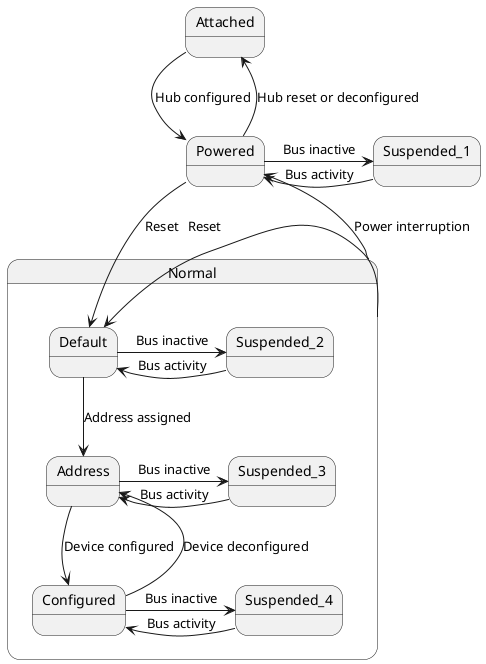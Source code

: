 @startuml

state Attached
state Powered

Attached -d-> Powered : Hub configured
Powered -u-> Attached : Hub reset or deconfigured

Powered -r-> Suspended_1 : Bus inactive

Suspended_1 -l-> Powered : Bus activity

state Normal {
        Default -r-> Suspended_2 : Bus inactive
        Default -d-> Address : Address assigned

        Suspended_2 -l-> Default : Bus activity

        Address -r-> Suspended_3 : Bus inactive
        Address -d-> Configured : Device configured

        Suspended_3 -l-> Address : Bus activity

        Configured -r-> Suspended_4 : Bus inactive
        Configured -u-> Address : Device deconfigured

        Suspended_4 -l-> Configured : Bus activity
}

Powered -d-> Default : Reset
Normal -u-> Powered : Power interruption
Normal -r-> Default : Reset

@enduml
